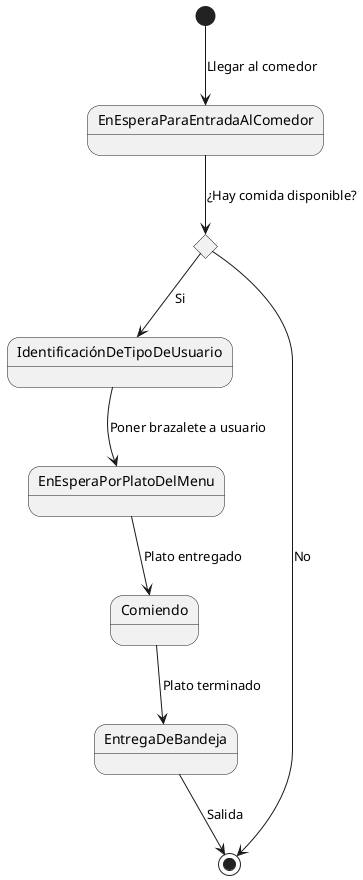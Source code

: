 @startuml DiagramaEstados
state c <<choice>>
[*] --> EnEsperaParaEntradaAlComedor : Llegar al comedor
EnEsperaParaEntradaAlComedor  --> c : ¿Hay comida disponible?
c --> IdentificaciónDeTipoDeUsuario: Si
c --> [*] : No
IdentificaciónDeTipoDeUsuario --> EnEsperaPorPlatoDelMenu: Poner brazalete a usuario
EnEsperaPorPlatoDelMenu --> Comiendo: Plato entregado
Comiendo --> EntregaDeBandeja : Plato terminado
EntregaDeBandeja --> [*]: Salida
@enduml